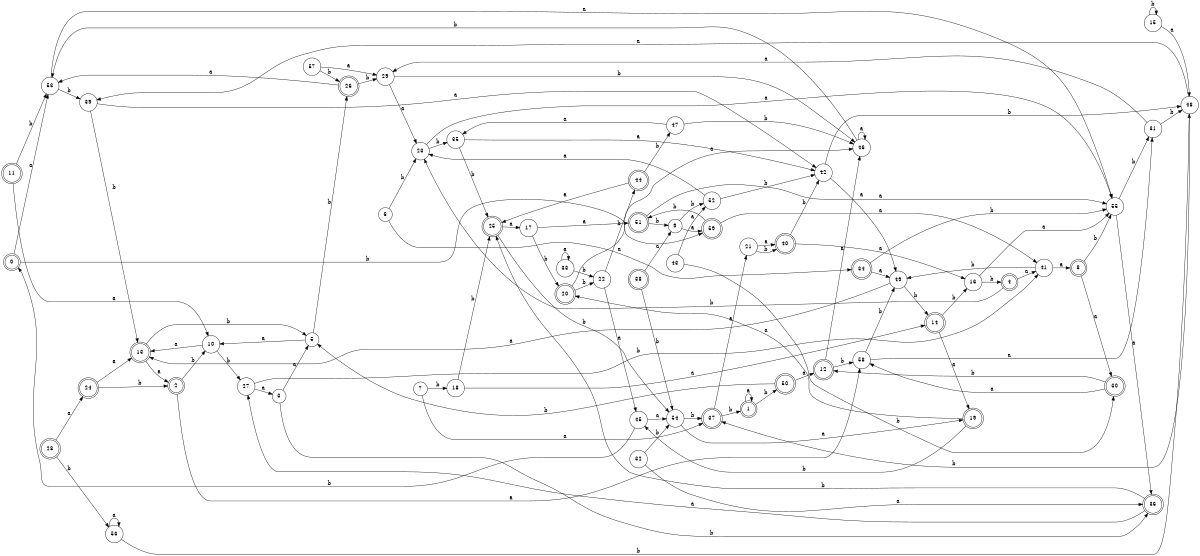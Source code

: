 digraph n48_1 {
__start0 [label="" shape="none"];

rankdir=LR;
size="8,5";

s0 [style="rounded,filled", color="black", fillcolor="white" shape="doublecircle", label="0"];
s1 [style="rounded,filled", color="black", fillcolor="white" shape="doublecircle", label="1"];
s2 [style="rounded,filled", color="black", fillcolor="white" shape="doublecircle", label="2"];
s3 [style="filled", color="black", fillcolor="white" shape="circle", label="3"];
s4 [style="rounded,filled", color="black", fillcolor="white" shape="doublecircle", label="4"];
s5 [style="filled", color="black", fillcolor="white" shape="circle", label="5"];
s6 [style="filled", color="black", fillcolor="white" shape="circle", label="6"];
s7 [style="filled", color="black", fillcolor="white" shape="circle", label="7"];
s8 [style="rounded,filled", color="black", fillcolor="white" shape="doublecircle", label="8"];
s9 [style="filled", color="black", fillcolor="white" shape="circle", label="9"];
s10 [style="filled", color="black", fillcolor="white" shape="circle", label="10"];
s11 [style="rounded,filled", color="black", fillcolor="white" shape="doublecircle", label="11"];
s12 [style="rounded,filled", color="black", fillcolor="white" shape="doublecircle", label="12"];
s13 [style="rounded,filled", color="black", fillcolor="white" shape="doublecircle", label="13"];
s14 [style="rounded,filled", color="black", fillcolor="white" shape="doublecircle", label="14"];
s15 [style="filled", color="black", fillcolor="white" shape="circle", label="15"];
s16 [style="filled", color="black", fillcolor="white" shape="circle", label="16"];
s17 [style="filled", color="black", fillcolor="white" shape="circle", label="17"];
s18 [style="filled", color="black", fillcolor="white" shape="circle", label="18"];
s19 [style="rounded,filled", color="black", fillcolor="white" shape="doublecircle", label="19"];
s20 [style="rounded,filled", color="black", fillcolor="white" shape="doublecircle", label="20"];
s21 [style="filled", color="black", fillcolor="white" shape="circle", label="21"];
s22 [style="filled", color="black", fillcolor="white" shape="circle", label="22"];
s23 [style="filled", color="black", fillcolor="white" shape="circle", label="23"];
s24 [style="rounded,filled", color="black", fillcolor="white" shape="doublecircle", label="24"];
s25 [style="rounded,filled", color="black", fillcolor="white" shape="doublecircle", label="25"];
s26 [style="rounded,filled", color="black", fillcolor="white" shape="doublecircle", label="26"];
s27 [style="filled", color="black", fillcolor="white" shape="circle", label="27"];
s28 [style="rounded,filled", color="black", fillcolor="white" shape="doublecircle", label="28"];
s29 [style="filled", color="black", fillcolor="white" shape="circle", label="29"];
s30 [style="rounded,filled", color="black", fillcolor="white" shape="doublecircle", label="30"];
s31 [style="filled", color="black", fillcolor="white" shape="circle", label="31"];
s32 [style="filled", color="black", fillcolor="white" shape="circle", label="32"];
s33 [style="filled", color="black", fillcolor="white" shape="circle", label="33"];
s34 [style="rounded,filled", color="black", fillcolor="white" shape="doublecircle", label="34"];
s35 [style="filled", color="black", fillcolor="white" shape="circle", label="35"];
s36 [style="rounded,filled", color="black", fillcolor="white" shape="doublecircle", label="36"];
s37 [style="rounded,filled", color="black", fillcolor="white" shape="doublecircle", label="37"];
s38 [style="rounded,filled", color="black", fillcolor="white" shape="doublecircle", label="38"];
s39 [style="filled", color="black", fillcolor="white" shape="circle", label="39"];
s40 [style="rounded,filled", color="black", fillcolor="white" shape="doublecircle", label="40"];
s41 [style="filled", color="black", fillcolor="white" shape="circle", label="41"];
s42 [style="filled", color="black", fillcolor="white" shape="circle", label="42"];
s43 [style="filled", color="black", fillcolor="white" shape="circle", label="43"];
s44 [style="rounded,filled", color="black", fillcolor="white" shape="doublecircle", label="44"];
s45 [style="filled", color="black", fillcolor="white" shape="circle", label="45"];
s46 [style="filled", color="black", fillcolor="white" shape="circle", label="46"];
s47 [style="filled", color="black", fillcolor="white" shape="circle", label="47"];
s48 [style="filled", color="black", fillcolor="white" shape="circle", label="48"];
s49 [style="filled", color="black", fillcolor="white" shape="circle", label="49"];
s50 [style="rounded,filled", color="black", fillcolor="white" shape="doublecircle", label="50"];
s51 [style="rounded,filled", color="black", fillcolor="white" shape="doublecircle", label="51"];
s52 [style="filled", color="black", fillcolor="white" shape="circle", label="52"];
s53 [style="filled", color="black", fillcolor="white" shape="circle", label="53"];
s54 [style="filled", color="black", fillcolor="white" shape="circle", label="54"];
s55 [style="filled", color="black", fillcolor="white" shape="circle", label="55"];
s56 [style="filled", color="black", fillcolor="white" shape="circle", label="56"];
s57 [style="filled", color="black", fillcolor="white" shape="circle", label="57"];
s58 [style="filled", color="black", fillcolor="white" shape="circle", label="58"];
s59 [style="rounded,filled", color="black", fillcolor="white" shape="doublecircle", label="59"];
s0 -> s53 [label="a"];
s0 -> s59 [label="b"];
s1 -> s1 [label="a"];
s1 -> s50 [label="b"];
s2 -> s58 [label="a"];
s2 -> s10 [label="b"];
s3 -> s5 [label="a"];
s3 -> s36 [label="b"];
s4 -> s41 [label="a"];
s4 -> s23 [label="b"];
s5 -> s10 [label="a"];
s5 -> s26 [label="b"];
s6 -> s34 [label="a"];
s6 -> s23 [label="b"];
s7 -> s37 [label="a"];
s7 -> s18 [label="b"];
s8 -> s30 [label="a"];
s8 -> s55 [label="b"];
s9 -> s59 [label="a"];
s9 -> s52 [label="b"];
s10 -> s13 [label="a"];
s10 -> s27 [label="b"];
s11 -> s10 [label="a"];
s11 -> s53 [label="b"];
s12 -> s46 [label="a"];
s12 -> s58 [label="b"];
s13 -> s2 [label="a"];
s13 -> s5 [label="b"];
s14 -> s19 [label="a"];
s14 -> s16 [label="b"];
s15 -> s48 [label="a"];
s15 -> s15 [label="b"];
s16 -> s55 [label="a"];
s16 -> s4 [label="b"];
s17 -> s51 [label="a"];
s17 -> s20 [label="b"];
s18 -> s14 [label="a"];
s18 -> s25 [label="b"];
s19 -> s20 [label="a"];
s19 -> s45 [label="b"];
s20 -> s46 [label="a"];
s20 -> s22 [label="b"];
s21 -> s40 [label="a"];
s21 -> s40 [label="b"];
s22 -> s45 [label="a"];
s22 -> s44 [label="b"];
s23 -> s55 [label="a"];
s23 -> s35 [label="b"];
s24 -> s13 [label="a"];
s24 -> s2 [label="b"];
s25 -> s17 [label="a"];
s25 -> s54 [label="b"];
s26 -> s53 [label="a"];
s26 -> s29 [label="b"];
s27 -> s3 [label="a"];
s27 -> s41 [label="b"];
s28 -> s24 [label="a"];
s28 -> s56 [label="b"];
s29 -> s23 [label="a"];
s29 -> s46 [label="b"];
s30 -> s58 [label="a"];
s30 -> s12 [label="b"];
s31 -> s29 [label="a"];
s31 -> s48 [label="b"];
s32 -> s36 [label="a"];
s32 -> s54 [label="b"];
s33 -> s33 [label="a"];
s33 -> s22 [label="b"];
s34 -> s49 [label="a"];
s34 -> s55 [label="b"];
s35 -> s42 [label="a"];
s35 -> s25 [label="b"];
s36 -> s27 [label="a"];
s36 -> s25 [label="b"];
s37 -> s21 [label="a"];
s37 -> s1 [label="b"];
s38 -> s9 [label="a"];
s38 -> s54 [label="b"];
s39 -> s42 [label="a"];
s39 -> s13 [label="b"];
s40 -> s16 [label="a"];
s40 -> s42 [label="b"];
s41 -> s8 [label="a"];
s41 -> s49 [label="b"];
s42 -> s49 [label="a"];
s42 -> s48 [label="b"];
s43 -> s52 [label="a"];
s43 -> s30 [label="b"];
s44 -> s25 [label="a"];
s44 -> s47 [label="b"];
s45 -> s54 [label="a"];
s45 -> s0 [label="b"];
s46 -> s46 [label="a"];
s46 -> s53 [label="b"];
s47 -> s35 [label="a"];
s47 -> s46 [label="b"];
s48 -> s39 [label="a"];
s48 -> s37 [label="b"];
s49 -> s13 [label="a"];
s49 -> s14 [label="b"];
s50 -> s12 [label="a"];
s50 -> s5 [label="b"];
s51 -> s55 [label="a"];
s51 -> s9 [label="b"];
s52 -> s23 [label="a"];
s52 -> s42 [label="b"];
s53 -> s55 [label="a"];
s53 -> s39 [label="b"];
s54 -> s19 [label="a"];
s54 -> s37 [label="b"];
s55 -> s36 [label="a"];
s55 -> s31 [label="b"];
s56 -> s56 [label="a"];
s56 -> s48 [label="b"];
s57 -> s29 [label="a"];
s57 -> s26 [label="b"];
s58 -> s31 [label="a"];
s58 -> s49 [label="b"];
s59 -> s41 [label="a"];
s59 -> s51 [label="b"];

}